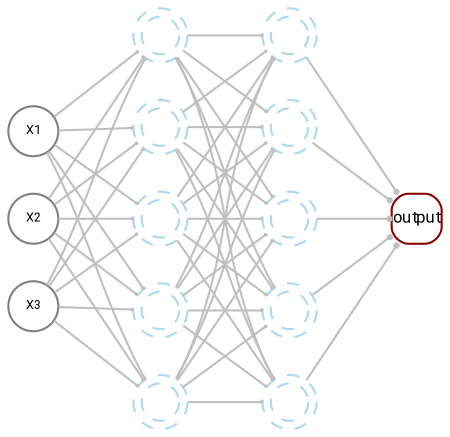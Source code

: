 digraph neural_network {
  bgcolor="transparent"
  rankdir=LR;
  node [shape=circle color=gray50 fontname="Roboto Condensed"];

  X1 [label="X1" fixedsize=True fontsize =6 width=.33];
  X2 [label="X2" fixedsize=True fontsize =6 width=.33];
  X3 [label="X3" fixedsize=True fontsize =6 width=.33];
  
  
  X1 -> hidden1, hidden2, hidden3, hidden4,hidden5 [arrowhead="dot" arrowsize=0.1 minlen=1 fontsize=7 color=gray75];
  X2 -> hidden1, hidden2, hidden3, hidden4,hidden5 [arrowhead="dot" arrowsize=0.1 minlen=1 fontsize=7 color=gray75];
  X3 -> hidden1, hidden2, hidden3, hidden4,hidden5 [arrowhead="dot" arrowsize=0.1 minlen=1 fontsize=7 color=gray75];


  hidden1 [label="" fixedsize=True fontsize =10 width=.25 color = "#56B4E980" shape=doublecircle style=dashed penwidth=1];
  hidden2 [label="" fixedsize=True fontsize =10 width=.25 color = "#56B4E980" shape=doublecircle style=dashed penwidth=1];
  hidden3 [label="" fixedsize=True fontsize =10 width=.25 color = "#56B4E980" shape=doublecircle style=dashed penwidth=1];
  hidden4 [label="" fixedsize=True fontsize =10 width=.25 color = "#56B4E980" shape=doublecircle style=dashed penwidth=1];
  hidden5 [label="" fixedsize=True fontsize =10 width=.25 color = "#56B4E980" shape=doublecircle style=dashed penwidth=1];
    
  hidden1, hidden2, hidden3, hidden4, hidden5 -> hidden1b, hidden2b, hidden3b, hidden4b, hidden5b [arrowhead="dot" arrowsize=0.1 minlen=1 fontsize=7 color=gray75];

  hidden1b [label="" fixedsize=True fontsize =10 width=.25 color = "#56B4E980" shape=doublecircle style=dashed penwidth=1];
  hidden2b [label="" fixedsize=True fontsize =10 width=.25 color = "#56B4E980" shape=doublecircle style=dashed penwidth=1];
  hidden3b [label="" fixedsize=True fontsize =10 width=.25 color = "#56B4E980" shape=doublecircle style=dashed penwidth=1];
  hidden4b [label="" fixedsize=True fontsize =10 width=.25 color = "#56B4E980" shape=doublecircle style=dashed penwidth=1];
  hidden5b [label="" fixedsize=True fontsize =10 width=.25 color = "#56B4E980" shape=doublecircle style=dashed penwidth=1];


  hidden1b, hidden2b, hidden3b, hidden4b, hidden5b -> output [arrowhead="dot" arrowsize=0.25 minlen=1 color=gray75];

  output [label="output" fixedsize=True fontsize =8 width=.33 color="#8B0000" shape=square style=rounded];
}